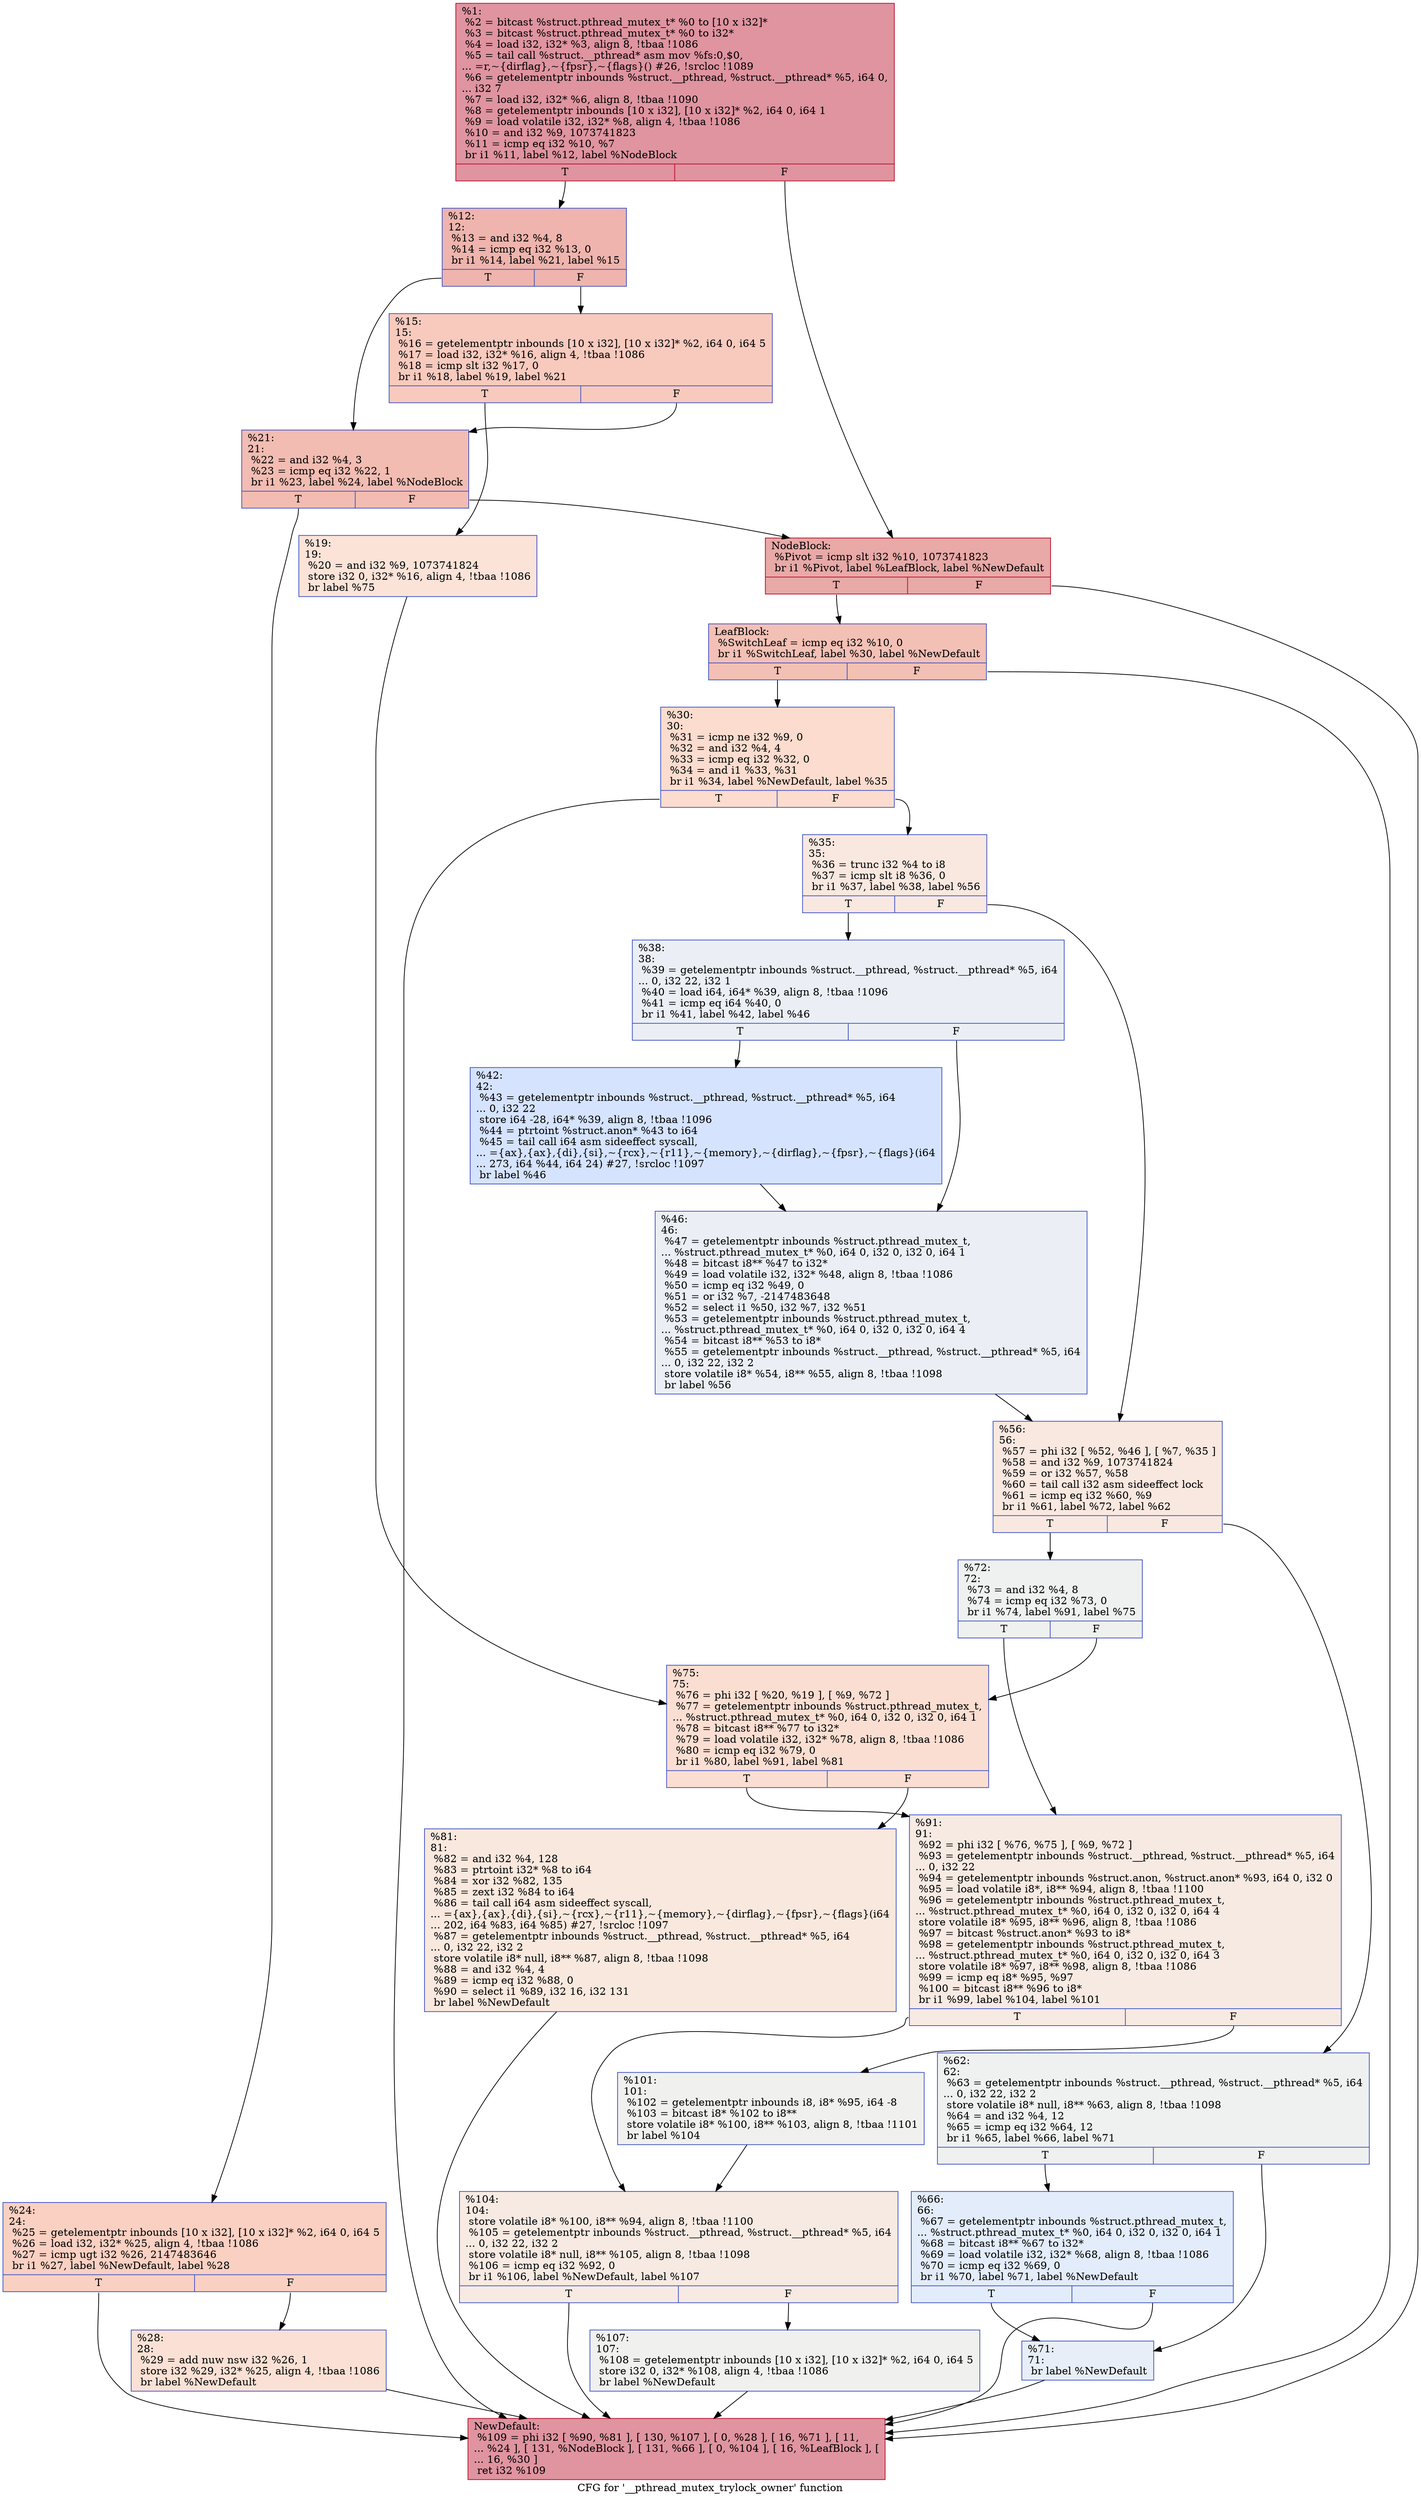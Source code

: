 digraph "CFG for '__pthread_mutex_trylock_owner' function" {
	label="CFG for '__pthread_mutex_trylock_owner' function";

	Node0x2483a90 [shape=record,color="#b70d28ff", style=filled, fillcolor="#b70d2870",label="{%1:\l  %2 = bitcast %struct.pthread_mutex_t* %0 to [10 x i32]*\l  %3 = bitcast %struct.pthread_mutex_t* %0 to i32*\l  %4 = load i32, i32* %3, align 8, !tbaa !1086\l  %5 = tail call %struct.__pthread* asm mov %fs:0,$0,\l... =r,~\{dirflag\},~\{fpsr\},~\{flags\}() #26, !srcloc !1089\l  %6 = getelementptr inbounds %struct.__pthread, %struct.__pthread* %5, i64 0,\l... i32 7\l  %7 = load i32, i32* %6, align 8, !tbaa !1090\l  %8 = getelementptr inbounds [10 x i32], [10 x i32]* %2, i64 0, i64 1\l  %9 = load volatile i32, i32* %8, align 4, !tbaa !1086\l  %10 = and i32 %9, 1073741823\l  %11 = icmp eq i32 %10, %7\l  br i1 %11, label %12, label %NodeBlock\l|{<s0>T|<s1>F}}"];
	Node0x2483a90:s0 -> Node0x2484280;
	Node0x2483a90:s1 -> Node0x2484460;
	Node0x2484280 [shape=record,color="#3d50c3ff", style=filled, fillcolor="#d8564670",label="{%12:\l12:                                               \l  %13 = and i32 %4, 8\l  %14 = icmp eq i32 %13, 0\l  br i1 %14, label %21, label %15\l|{<s0>T|<s1>F}}"];
	Node0x2484280:s0 -> Node0x2484370;
	Node0x2484280:s1 -> Node0x24842d0;
	Node0x24842d0 [shape=record,color="#3d50c3ff", style=filled, fillcolor="#ef886b70",label="{%15:\l15:                                               \l  %16 = getelementptr inbounds [10 x i32], [10 x i32]* %2, i64 0, i64 5\l  %17 = load i32, i32* %16, align 4, !tbaa !1086\l  %18 = icmp slt i32 %17, 0\l  br i1 %18, label %19, label %21\l|{<s0>T|<s1>F}}"];
	Node0x24842d0:s0 -> Node0x2484320;
	Node0x24842d0:s1 -> Node0x2484370;
	Node0x2484320 [shape=record,color="#3d50c3ff", style=filled, fillcolor="#f6bfa670",label="{%19:\l19:                                               \l  %20 = and i32 %9, 1073741824\l  store i32 0, i32* %16, align 4, !tbaa !1086\l  br label %75\l}"];
	Node0x2484320 -> Node0x2484820;
	Node0x2484370 [shape=record,color="#3d50c3ff", style=filled, fillcolor="#e1675170",label="{%21:\l21:                                               \l  %22 = and i32 %4, 3\l  %23 = icmp eq i32 %22, 1\l  br i1 %23, label %24, label %NodeBlock\l|{<s0>T|<s1>F}}"];
	Node0x2484370:s0 -> Node0x24843c0;
	Node0x2484370:s1 -> Node0x2484460;
	Node0x24843c0 [shape=record,color="#3d50c3ff", style=filled, fillcolor="#f3947570",label="{%24:\l24:                                               \l  %25 = getelementptr inbounds [10 x i32], [10 x i32]* %2, i64 0, i64 5\l  %26 = load i32, i32* %25, align 4, !tbaa !1086\l  %27 = icmp ugt i32 %26, 2147483646\l  br i1 %27, label %NewDefault, label %28\l|{<s0>T|<s1>F}}"];
	Node0x24843c0:s0 -> Node0x2484a00;
	Node0x24843c0:s1 -> Node0x2484410;
	Node0x2484410 [shape=record,color="#3d50c3ff", style=filled, fillcolor="#f7bca170",label="{%28:\l28:                                               \l  %29 = add nuw nsw i32 %26, 1\l  store i32 %29, i32* %25, align 4, !tbaa !1086\l  br label %NewDefault\l}"];
	Node0x2484410 -> Node0x2484a00;
	Node0x2484460 [shape=record,color="#b70d28ff", style=filled, fillcolor="#ca3b3770",label="{NodeBlock:                                        \l  %Pivot = icmp slt i32 %10, 1073741823\l  br i1 %Pivot, label %LeafBlock, label %NewDefault\l|{<s0>T|<s1>F}}"];
	Node0x2484460:s0 -> Node0x24844b0;
	Node0x2484460:s1 -> Node0x2484a00;
	Node0x24844b0 [shape=record,color="#3d50c3ff", style=filled, fillcolor="#e5705870",label="{LeafBlock:                                        \l  %SwitchLeaf = icmp eq i32 %10, 0\l  br i1 %SwitchLeaf, label %30, label %NewDefault\l|{<s0>T|<s1>F}}"];
	Node0x24844b0:s0 -> Node0x2484500;
	Node0x24844b0:s1 -> Node0x2484a00;
	Node0x2484500 [shape=record,color="#3d50c3ff", style=filled, fillcolor="#f7af9170",label="{%30:\l30:                                               \l  %31 = icmp ne i32 %9, 0\l  %32 = and i32 %4, 4\l  %33 = icmp eq i32 %32, 0\l  %34 = and i1 %33, %31\l  br i1 %34, label %NewDefault, label %35\l|{<s0>T|<s1>F}}"];
	Node0x2484500:s0 -> Node0x2484a00;
	Node0x2484500:s1 -> Node0x2484550;
	Node0x2484550 [shape=record,color="#3d50c3ff", style=filled, fillcolor="#f1ccb870",label="{%35:\l35:                                               \l  %36 = trunc i32 %4 to i8\l  %37 = icmp slt i8 %36, 0\l  br i1 %37, label %38, label %56\l|{<s0>T|<s1>F}}"];
	Node0x2484550:s0 -> Node0x24845a0;
	Node0x2484550:s1 -> Node0x2484690;
	Node0x24845a0 [shape=record,color="#3d50c3ff", style=filled, fillcolor="#d1dae970",label="{%38:\l38:                                               \l  %39 = getelementptr inbounds %struct.__pthread, %struct.__pthread* %5, i64\l... 0, i32 22, i32 1\l  %40 = load i64, i64* %39, align 8, !tbaa !1096\l  %41 = icmp eq i64 %40, 0\l  br i1 %41, label %42, label %46\l|{<s0>T|<s1>F}}"];
	Node0x24845a0:s0 -> Node0x24845f0;
	Node0x24845a0:s1 -> Node0x2484640;
	Node0x24845f0 [shape=record,color="#3d50c3ff", style=filled, fillcolor="#a1c0ff70",label="{%42:\l42:                                               \l  %43 = getelementptr inbounds %struct.__pthread, %struct.__pthread* %5, i64\l... 0, i32 22\l  store i64 -28, i64* %39, align 8, !tbaa !1096\l  %44 = ptrtoint %struct.anon* %43 to i64\l  %45 = tail call i64 asm sideeffect syscall,\l... =\{ax\},\{ax\},\{di\},\{si\},~\{rcx\},~\{r11\},~\{memory\},~\{dirflag\},~\{fpsr\},~\{flags\}(i64\l... 273, i64 %44, i64 24) #27, !srcloc !1097\l  br label %46\l}"];
	Node0x24845f0 -> Node0x2484640;
	Node0x2484640 [shape=record,color="#3d50c3ff", style=filled, fillcolor="#d1dae970",label="{%46:\l46:                                               \l  %47 = getelementptr inbounds %struct.pthread_mutex_t,\l... %struct.pthread_mutex_t* %0, i64 0, i32 0, i32 0, i64 1\l  %48 = bitcast i8** %47 to i32*\l  %49 = load volatile i32, i32* %48, align 8, !tbaa !1086\l  %50 = icmp eq i32 %49, 0\l  %51 = or i32 %7, -2147483648\l  %52 = select i1 %50, i32 %7, i32 %51\l  %53 = getelementptr inbounds %struct.pthread_mutex_t,\l... %struct.pthread_mutex_t* %0, i64 0, i32 0, i32 0, i64 4\l  %54 = bitcast i8** %53 to i8*\l  %55 = getelementptr inbounds %struct.__pthread, %struct.__pthread* %5, i64\l... 0, i32 22, i32 2\l  store volatile i8* %54, i8** %55, align 8, !tbaa !1098\l  br label %56\l}"];
	Node0x2484640 -> Node0x2484690;
	Node0x2484690 [shape=record,color="#3d50c3ff", style=filled, fillcolor="#f1ccb870",label="{%56:\l56:                                               \l  %57 = phi i32 [ %52, %46 ], [ %7, %35 ]\l  %58 = and i32 %9, 1073741824\l  %59 = or i32 %57, %58\l  %60 = tail call i32 asm sideeffect lock \l  %61 = icmp eq i32 %60, %9\l  br i1 %61, label %72, label %62\l|{<s0>T|<s1>F}}"];
	Node0x2484690:s0 -> Node0x24847d0;
	Node0x2484690:s1 -> Node0x24846e0;
	Node0x24846e0 [shape=record,color="#3d50c3ff", style=filled, fillcolor="#dbdcde70",label="{%62:\l62:                                               \l  %63 = getelementptr inbounds %struct.__pthread, %struct.__pthread* %5, i64\l... 0, i32 22, i32 2\l  store volatile i8* null, i8** %63, align 8, !tbaa !1098\l  %64 = and i32 %4, 12\l  %65 = icmp eq i32 %64, 12\l  br i1 %65, label %66, label %71\l|{<s0>T|<s1>F}}"];
	Node0x24846e0:s0 -> Node0x2484730;
	Node0x24846e0:s1 -> Node0x2484780;
	Node0x2484730 [shape=record,color="#3d50c3ff", style=filled, fillcolor="#bfd3f670",label="{%66:\l66:                                               \l  %67 = getelementptr inbounds %struct.pthread_mutex_t,\l... %struct.pthread_mutex_t* %0, i64 0, i32 0, i32 0, i64 1\l  %68 = bitcast i8** %67 to i32*\l  %69 = load volatile i32, i32* %68, align 8, !tbaa !1086\l  %70 = icmp eq i32 %69, 0\l  br i1 %70, label %71, label %NewDefault\l|{<s0>T|<s1>F}}"];
	Node0x2484730:s0 -> Node0x2484780;
	Node0x2484730:s1 -> Node0x2484a00;
	Node0x2484780 [shape=record,color="#3d50c3ff", style=filled, fillcolor="#cbd8ee70",label="{%71:\l71:                                               \l  br label %NewDefault\l}"];
	Node0x2484780 -> Node0x2484a00;
	Node0x24847d0 [shape=record,color="#3d50c3ff", style=filled, fillcolor="#dbdcde70",label="{%72:\l72:                                               \l  %73 = and i32 %4, 8\l  %74 = icmp eq i32 %73, 0\l  br i1 %74, label %91, label %75\l|{<s0>T|<s1>F}}"];
	Node0x24847d0:s0 -> Node0x24848c0;
	Node0x24847d0:s1 -> Node0x2484820;
	Node0x2484820 [shape=record,color="#3d50c3ff", style=filled, fillcolor="#f7b59970",label="{%75:\l75:                                               \l  %76 = phi i32 [ %20, %19 ], [ %9, %72 ]\l  %77 = getelementptr inbounds %struct.pthread_mutex_t,\l... %struct.pthread_mutex_t* %0, i64 0, i32 0, i32 0, i64 1\l  %78 = bitcast i8** %77 to i32*\l  %79 = load volatile i32, i32* %78, align 8, !tbaa !1086\l  %80 = icmp eq i32 %79, 0\l  br i1 %80, label %91, label %81\l|{<s0>T|<s1>F}}"];
	Node0x2484820:s0 -> Node0x24848c0;
	Node0x2484820:s1 -> Node0x2484870;
	Node0x2484870 [shape=record,color="#3d50c3ff", style=filled, fillcolor="#f2cab570",label="{%81:\l81:                                               \l  %82 = and i32 %4, 128\l  %83 = ptrtoint i32* %8 to i64\l  %84 = xor i32 %82, 135\l  %85 = zext i32 %84 to i64\l  %86 = tail call i64 asm sideeffect syscall,\l... =\{ax\},\{ax\},\{di\},\{si\},~\{rcx\},~\{r11\},~\{memory\},~\{dirflag\},~\{fpsr\},~\{flags\}(i64\l... 202, i64 %83, i64 %85) #27, !srcloc !1097\l  %87 = getelementptr inbounds %struct.__pthread, %struct.__pthread* %5, i64\l... 0, i32 22, i32 2\l  store volatile i8* null, i8** %87, align 8, !tbaa !1098\l  %88 = and i32 %4, 4\l  %89 = icmp eq i32 %88, 0\l  %90 = select i1 %89, i32 16, i32 131\l  br label %NewDefault\l}"];
	Node0x2484870 -> Node0x2484a00;
	Node0x24848c0 [shape=record,color="#3d50c3ff", style=filled, fillcolor="#eed0c070",label="{%91:\l91:                                               \l  %92 = phi i32 [ %76, %75 ], [ %9, %72 ]\l  %93 = getelementptr inbounds %struct.__pthread, %struct.__pthread* %5, i64\l... 0, i32 22\l  %94 = getelementptr inbounds %struct.anon, %struct.anon* %93, i64 0, i32 0\l  %95 = load volatile i8*, i8** %94, align 8, !tbaa !1100\l  %96 = getelementptr inbounds %struct.pthread_mutex_t,\l... %struct.pthread_mutex_t* %0, i64 0, i32 0, i32 0, i64 4\l  store volatile i8* %95, i8** %96, align 8, !tbaa !1086\l  %97 = bitcast %struct.anon* %93 to i8*\l  %98 = getelementptr inbounds %struct.pthread_mutex_t,\l... %struct.pthread_mutex_t* %0, i64 0, i32 0, i32 0, i64 3\l  store volatile i8* %97, i8** %98, align 8, !tbaa !1086\l  %99 = icmp eq i8* %95, %97\l  %100 = bitcast i8** %96 to i8*\l  br i1 %99, label %104, label %101\l|{<s0>T|<s1>F}}"];
	Node0x24848c0:s0 -> Node0x2484960;
	Node0x24848c0:s1 -> Node0x2484910;
	Node0x2484910 [shape=record,color="#3d50c3ff", style=filled, fillcolor="#dedcdb70",label="{%101:\l101:                                              \l  %102 = getelementptr inbounds i8, i8* %95, i64 -8\l  %103 = bitcast i8* %102 to i8**\l  store volatile i8* %100, i8** %103, align 8, !tbaa !1101\l  br label %104\l}"];
	Node0x2484910 -> Node0x2484960;
	Node0x2484960 [shape=record,color="#3d50c3ff", style=filled, fillcolor="#eed0c070",label="{%104:\l104:                                              \l  store volatile i8* %100, i8** %94, align 8, !tbaa !1100\l  %105 = getelementptr inbounds %struct.__pthread, %struct.__pthread* %5, i64\l... 0, i32 22, i32 2\l  store volatile i8* null, i8** %105, align 8, !tbaa !1098\l  %106 = icmp eq i32 %92, 0\l  br i1 %106, label %NewDefault, label %107\l|{<s0>T|<s1>F}}"];
	Node0x2484960:s0 -> Node0x2484a00;
	Node0x2484960:s1 -> Node0x24849b0;
	Node0x24849b0 [shape=record,color="#3d50c3ff", style=filled, fillcolor="#dedcdb70",label="{%107:\l107:                                              \l  %108 = getelementptr inbounds [10 x i32], [10 x i32]* %2, i64 0, i64 5\l  store i32 0, i32* %108, align 4, !tbaa !1086\l  br label %NewDefault\l}"];
	Node0x24849b0 -> Node0x2484a00;
	Node0x2484a00 [shape=record,color="#b70d28ff", style=filled, fillcolor="#b70d2870",label="{NewDefault:                                       \l  %109 = phi i32 [ %90, %81 ], [ 130, %107 ], [ 0, %28 ], [ 16, %71 ], [ 11,\l... %24 ], [ 131, %NodeBlock ], [ 131, %66 ], [ 0, %104 ], [ 16, %LeafBlock ], [\l... 16, %30 ]\l  ret i32 %109\l}"];
}
